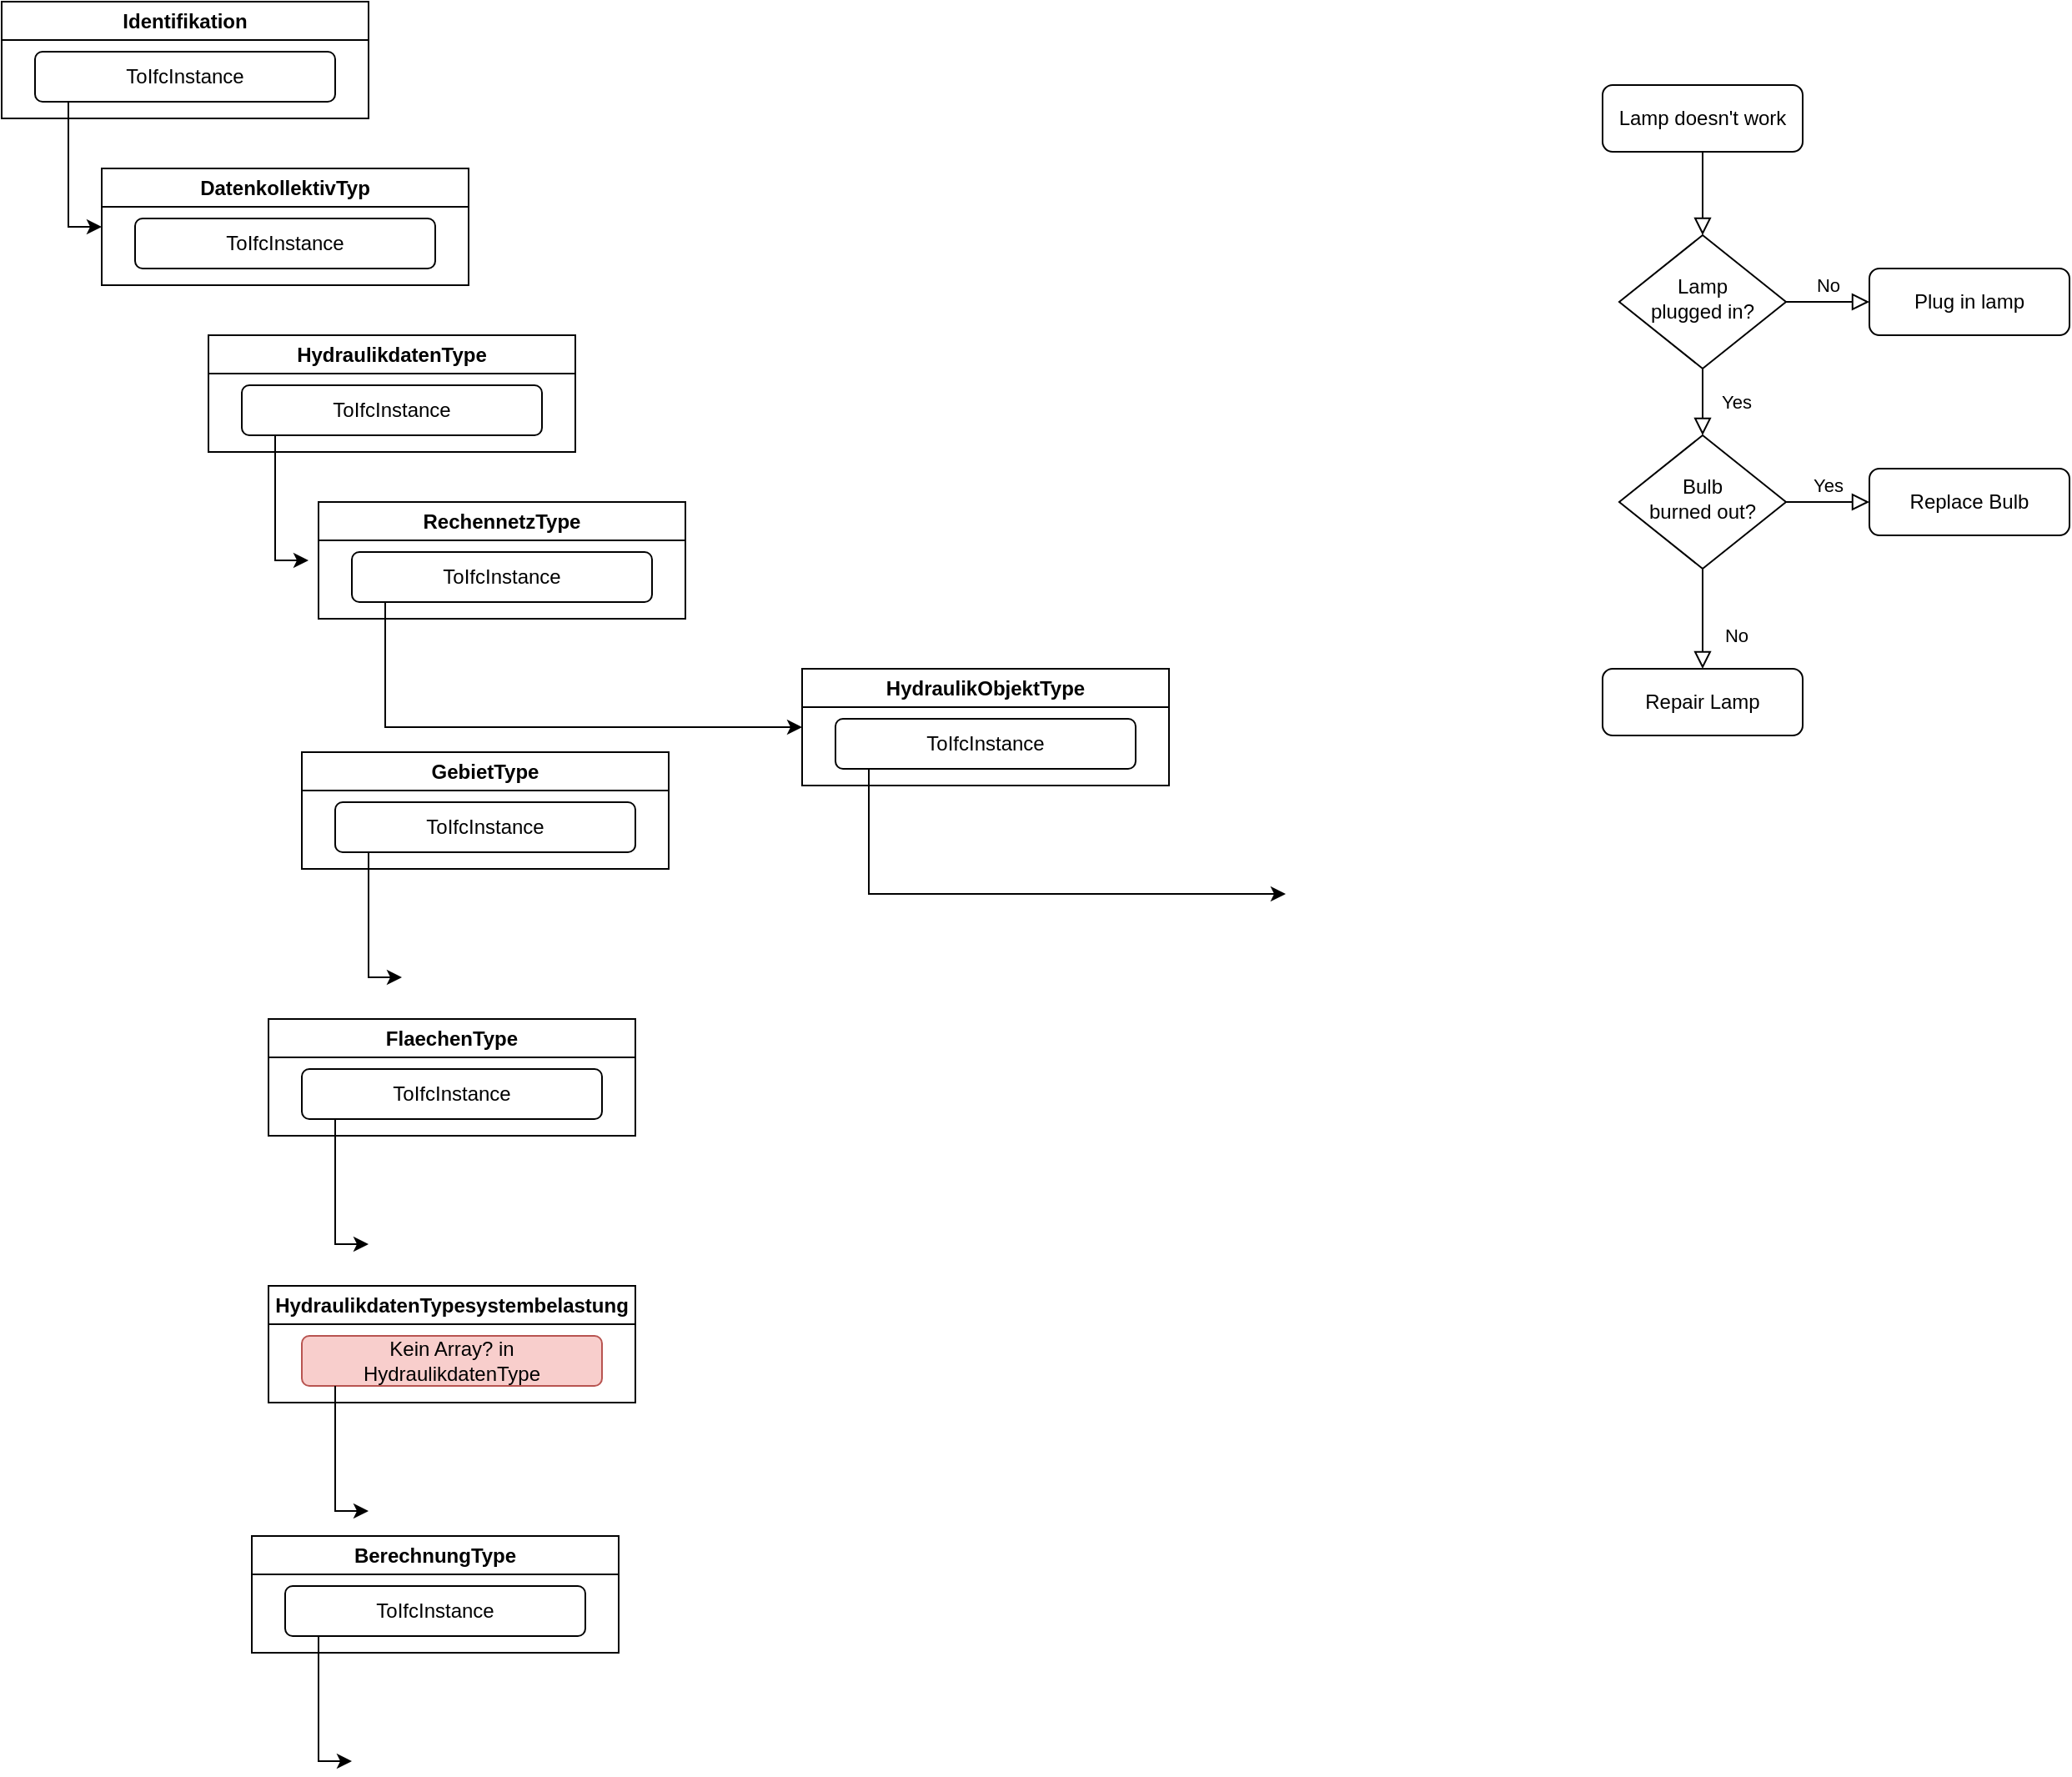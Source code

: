 <mxfile version="27.0.1">
  <diagram id="C5RBs43oDa-KdzZeNtuy" name="Page-1">
    <mxGraphModel dx="2864" dy="1160" grid="1" gridSize="10" guides="1" tooltips="1" connect="1" arrows="1" fold="1" page="1" pageScale="1" pageWidth="827" pageHeight="1169" math="0" shadow="0">
      <root>
        <mxCell id="WIyWlLk6GJQsqaUBKTNV-0" />
        <mxCell id="WIyWlLk6GJQsqaUBKTNV-1" parent="WIyWlLk6GJQsqaUBKTNV-0" />
        <mxCell id="WIyWlLk6GJQsqaUBKTNV-2" value="" style="rounded=0;html=1;jettySize=auto;orthogonalLoop=1;fontSize=11;endArrow=block;endFill=0;endSize=8;strokeWidth=1;shadow=0;labelBackgroundColor=none;edgeStyle=orthogonalEdgeStyle;" parent="WIyWlLk6GJQsqaUBKTNV-1" source="WIyWlLk6GJQsqaUBKTNV-3" target="WIyWlLk6GJQsqaUBKTNV-6" edge="1">
          <mxGeometry relative="1" as="geometry" />
        </mxCell>
        <mxCell id="WIyWlLk6GJQsqaUBKTNV-3" value="Lamp doesn&#39;t work" style="rounded=1;whiteSpace=wrap;html=1;fontSize=12;glass=0;strokeWidth=1;shadow=0;" parent="WIyWlLk6GJQsqaUBKTNV-1" vertex="1">
          <mxGeometry x="160" y="80" width="120" height="40" as="geometry" />
        </mxCell>
        <mxCell id="WIyWlLk6GJQsqaUBKTNV-4" value="Yes" style="rounded=0;html=1;jettySize=auto;orthogonalLoop=1;fontSize=11;endArrow=block;endFill=0;endSize=8;strokeWidth=1;shadow=0;labelBackgroundColor=none;edgeStyle=orthogonalEdgeStyle;" parent="WIyWlLk6GJQsqaUBKTNV-1" source="WIyWlLk6GJQsqaUBKTNV-6" target="WIyWlLk6GJQsqaUBKTNV-10" edge="1">
          <mxGeometry y="20" relative="1" as="geometry">
            <mxPoint as="offset" />
          </mxGeometry>
        </mxCell>
        <mxCell id="WIyWlLk6GJQsqaUBKTNV-5" value="No" style="edgeStyle=orthogonalEdgeStyle;rounded=0;html=1;jettySize=auto;orthogonalLoop=1;fontSize=11;endArrow=block;endFill=0;endSize=8;strokeWidth=1;shadow=0;labelBackgroundColor=none;" parent="WIyWlLk6GJQsqaUBKTNV-1" source="WIyWlLk6GJQsqaUBKTNV-6" target="WIyWlLk6GJQsqaUBKTNV-7" edge="1">
          <mxGeometry y="10" relative="1" as="geometry">
            <mxPoint as="offset" />
          </mxGeometry>
        </mxCell>
        <mxCell id="WIyWlLk6GJQsqaUBKTNV-6" value="Lamp&lt;br&gt;plugged in?" style="rhombus;whiteSpace=wrap;html=1;shadow=0;fontFamily=Helvetica;fontSize=12;align=center;strokeWidth=1;spacing=6;spacingTop=-4;" parent="WIyWlLk6GJQsqaUBKTNV-1" vertex="1">
          <mxGeometry x="170" y="170" width="100" height="80" as="geometry" />
        </mxCell>
        <mxCell id="WIyWlLk6GJQsqaUBKTNV-7" value="Plug in lamp" style="rounded=1;whiteSpace=wrap;html=1;fontSize=12;glass=0;strokeWidth=1;shadow=0;" parent="WIyWlLk6GJQsqaUBKTNV-1" vertex="1">
          <mxGeometry x="320" y="190" width="120" height="40" as="geometry" />
        </mxCell>
        <mxCell id="WIyWlLk6GJQsqaUBKTNV-8" value="No" style="rounded=0;html=1;jettySize=auto;orthogonalLoop=1;fontSize=11;endArrow=block;endFill=0;endSize=8;strokeWidth=1;shadow=0;labelBackgroundColor=none;edgeStyle=orthogonalEdgeStyle;" parent="WIyWlLk6GJQsqaUBKTNV-1" source="WIyWlLk6GJQsqaUBKTNV-10" target="WIyWlLk6GJQsqaUBKTNV-11" edge="1">
          <mxGeometry x="0.333" y="20" relative="1" as="geometry">
            <mxPoint as="offset" />
          </mxGeometry>
        </mxCell>
        <mxCell id="WIyWlLk6GJQsqaUBKTNV-9" value="Yes" style="edgeStyle=orthogonalEdgeStyle;rounded=0;html=1;jettySize=auto;orthogonalLoop=1;fontSize=11;endArrow=block;endFill=0;endSize=8;strokeWidth=1;shadow=0;labelBackgroundColor=none;" parent="WIyWlLk6GJQsqaUBKTNV-1" source="WIyWlLk6GJQsqaUBKTNV-10" target="WIyWlLk6GJQsqaUBKTNV-12" edge="1">
          <mxGeometry y="10" relative="1" as="geometry">
            <mxPoint as="offset" />
          </mxGeometry>
        </mxCell>
        <mxCell id="WIyWlLk6GJQsqaUBKTNV-10" value="Bulb&lt;br&gt;burned out?" style="rhombus;whiteSpace=wrap;html=1;shadow=0;fontFamily=Helvetica;fontSize=12;align=center;strokeWidth=1;spacing=6;spacingTop=-4;" parent="WIyWlLk6GJQsqaUBKTNV-1" vertex="1">
          <mxGeometry x="170" y="290" width="100" height="80" as="geometry" />
        </mxCell>
        <mxCell id="WIyWlLk6GJQsqaUBKTNV-11" value="Repair Lamp" style="rounded=1;whiteSpace=wrap;html=1;fontSize=12;glass=0;strokeWidth=1;shadow=0;" parent="WIyWlLk6GJQsqaUBKTNV-1" vertex="1">
          <mxGeometry x="160" y="430" width="120" height="40" as="geometry" />
        </mxCell>
        <mxCell id="WIyWlLk6GJQsqaUBKTNV-12" value="Replace Bulb" style="rounded=1;whiteSpace=wrap;html=1;fontSize=12;glass=0;strokeWidth=1;shadow=0;" parent="WIyWlLk6GJQsqaUBKTNV-1" vertex="1">
          <mxGeometry x="320" y="310" width="120" height="40" as="geometry" />
        </mxCell>
        <mxCell id="Y7cw4CY2JgSgQnjSolrv-0" value="Identifikation" style="swimlane;whiteSpace=wrap;html=1;" vertex="1" parent="WIyWlLk6GJQsqaUBKTNV-1">
          <mxGeometry x="-800" y="30" width="220" height="70" as="geometry" />
        </mxCell>
        <mxCell id="Y7cw4CY2JgSgQnjSolrv-1" value="ToIfcInstance" style="rounded=1;whiteSpace=wrap;html=1;fontSize=12;glass=0;strokeWidth=1;shadow=0;" vertex="1" parent="Y7cw4CY2JgSgQnjSolrv-0">
          <mxGeometry x="20" y="30" width="180" height="30" as="geometry" />
        </mxCell>
        <mxCell id="Y7cw4CY2JgSgQnjSolrv-2" value="DatenkollektivTyp" style="swimlane;whiteSpace=wrap;html=1;" vertex="1" parent="WIyWlLk6GJQsqaUBKTNV-1">
          <mxGeometry x="-740" y="130" width="220" height="70" as="geometry" />
        </mxCell>
        <mxCell id="Y7cw4CY2JgSgQnjSolrv-3" value="ToIfcInstance" style="rounded=1;whiteSpace=wrap;html=1;fontSize=12;glass=0;strokeWidth=1;shadow=0;" vertex="1" parent="Y7cw4CY2JgSgQnjSolrv-2">
          <mxGeometry x="20" y="30" width="180" height="30" as="geometry" />
        </mxCell>
        <mxCell id="Y7cw4CY2JgSgQnjSolrv-4" value="" style="endArrow=classic;html=1;rounded=0;entryX=0;entryY=0.5;entryDx=0;entryDy=0;edgeStyle=orthogonalEdgeStyle;" edge="1" parent="WIyWlLk6GJQsqaUBKTNV-1" target="Y7cw4CY2JgSgQnjSolrv-2">
          <mxGeometry width="50" height="50" relative="1" as="geometry">
            <mxPoint x="-760" y="90" as="sourcePoint" />
            <mxPoint x="-430" y="110" as="targetPoint" />
            <Array as="points">
              <mxPoint x="-760" y="165" />
            </Array>
          </mxGeometry>
        </mxCell>
        <mxCell id="Y7cw4CY2JgSgQnjSolrv-5" value="HydraulikdatenType" style="swimlane;whiteSpace=wrap;html=1;" vertex="1" parent="WIyWlLk6GJQsqaUBKTNV-1">
          <mxGeometry x="-676" y="230" width="220" height="70" as="geometry" />
        </mxCell>
        <mxCell id="Y7cw4CY2JgSgQnjSolrv-6" value="ToIfcInstance" style="rounded=1;whiteSpace=wrap;html=1;fontSize=12;glass=0;strokeWidth=1;shadow=0;" vertex="1" parent="Y7cw4CY2JgSgQnjSolrv-5">
          <mxGeometry x="20" y="30" width="180" height="30" as="geometry" />
        </mxCell>
        <mxCell id="Y7cw4CY2JgSgQnjSolrv-7" value="" style="endArrow=classic;html=1;rounded=0;entryX=0;entryY=0.5;entryDx=0;entryDy=0;edgeStyle=orthogonalEdgeStyle;" edge="1" parent="WIyWlLk6GJQsqaUBKTNV-1">
          <mxGeometry width="50" height="50" relative="1" as="geometry">
            <mxPoint x="-636" y="290" as="sourcePoint" />
            <mxPoint x="-616" y="365" as="targetPoint" />
            <Array as="points">
              <mxPoint x="-636" y="365" />
            </Array>
          </mxGeometry>
        </mxCell>
        <mxCell id="Y7cw4CY2JgSgQnjSolrv-8" value="RechennetzType" style="swimlane;whiteSpace=wrap;html=1;" vertex="1" parent="WIyWlLk6GJQsqaUBKTNV-1">
          <mxGeometry x="-610" y="330" width="220" height="70" as="geometry" />
        </mxCell>
        <mxCell id="Y7cw4CY2JgSgQnjSolrv-9" value="ToIfcInstance" style="rounded=1;whiteSpace=wrap;html=1;fontSize=12;glass=0;strokeWidth=1;shadow=0;" vertex="1" parent="Y7cw4CY2JgSgQnjSolrv-8">
          <mxGeometry x="20" y="30" width="180" height="30" as="geometry" />
        </mxCell>
        <mxCell id="Y7cw4CY2JgSgQnjSolrv-10" value="" style="endArrow=classic;html=1;rounded=0;edgeStyle=orthogonalEdgeStyle;" edge="1" parent="WIyWlLk6GJQsqaUBKTNV-1">
          <mxGeometry width="50" height="50" relative="1" as="geometry">
            <mxPoint x="-570" y="390" as="sourcePoint" />
            <mxPoint x="-320" y="465" as="targetPoint" />
            <Array as="points">
              <mxPoint x="-570" y="465" />
            </Array>
          </mxGeometry>
        </mxCell>
        <mxCell id="Y7cw4CY2JgSgQnjSolrv-11" value="GebietType" style="swimlane;whiteSpace=wrap;html=1;" vertex="1" parent="WIyWlLk6GJQsqaUBKTNV-1">
          <mxGeometry x="-620" y="480" width="220" height="70" as="geometry" />
        </mxCell>
        <mxCell id="Y7cw4CY2JgSgQnjSolrv-12" value="ToIfcInstance" style="rounded=1;whiteSpace=wrap;html=1;fontSize=12;glass=0;strokeWidth=1;shadow=0;" vertex="1" parent="Y7cw4CY2JgSgQnjSolrv-11">
          <mxGeometry x="20" y="30" width="180" height="30" as="geometry" />
        </mxCell>
        <mxCell id="Y7cw4CY2JgSgQnjSolrv-13" value="" style="endArrow=classic;html=1;rounded=0;entryX=0;entryY=0.5;entryDx=0;entryDy=0;edgeStyle=orthogonalEdgeStyle;" edge="1" parent="WIyWlLk6GJQsqaUBKTNV-1">
          <mxGeometry width="50" height="50" relative="1" as="geometry">
            <mxPoint x="-580" y="540" as="sourcePoint" />
            <mxPoint x="-560" y="615" as="targetPoint" />
            <Array as="points">
              <mxPoint x="-580" y="615" />
            </Array>
          </mxGeometry>
        </mxCell>
        <mxCell id="Y7cw4CY2JgSgQnjSolrv-14" value="FlaechenType" style="swimlane;whiteSpace=wrap;html=1;" vertex="1" parent="WIyWlLk6GJQsqaUBKTNV-1">
          <mxGeometry x="-640" y="640" width="220" height="70" as="geometry" />
        </mxCell>
        <mxCell id="Y7cw4CY2JgSgQnjSolrv-15" value="ToIfcInstance" style="rounded=1;whiteSpace=wrap;html=1;fontSize=12;glass=0;strokeWidth=1;shadow=0;" vertex="1" parent="Y7cw4CY2JgSgQnjSolrv-14">
          <mxGeometry x="20" y="30" width="180" height="30" as="geometry" />
        </mxCell>
        <mxCell id="Y7cw4CY2JgSgQnjSolrv-16" value="" style="endArrow=classic;html=1;rounded=0;entryX=0;entryY=0.5;entryDx=0;entryDy=0;edgeStyle=orthogonalEdgeStyle;" edge="1" parent="WIyWlLk6GJQsqaUBKTNV-1">
          <mxGeometry width="50" height="50" relative="1" as="geometry">
            <mxPoint x="-600" y="700" as="sourcePoint" />
            <mxPoint x="-580" y="775" as="targetPoint" />
            <Array as="points">
              <mxPoint x="-600" y="775" />
            </Array>
          </mxGeometry>
        </mxCell>
        <mxCell id="Y7cw4CY2JgSgQnjSolrv-17" value="HydraulikdatenTypesystembelastung" style="swimlane;whiteSpace=wrap;html=1;" vertex="1" parent="WIyWlLk6GJQsqaUBKTNV-1">
          <mxGeometry x="-640" y="800" width="220" height="70" as="geometry" />
        </mxCell>
        <mxCell id="Y7cw4CY2JgSgQnjSolrv-18" value="Kein Array? in HydraulikdatenType" style="rounded=1;whiteSpace=wrap;html=1;fontSize=12;glass=0;strokeWidth=1;shadow=0;fillColor=#f8cecc;strokeColor=#b85450;" vertex="1" parent="Y7cw4CY2JgSgQnjSolrv-17">
          <mxGeometry x="20" y="30" width="180" height="30" as="geometry" />
        </mxCell>
        <mxCell id="Y7cw4CY2JgSgQnjSolrv-19" value="" style="endArrow=classic;html=1;rounded=0;entryX=0;entryY=0.5;entryDx=0;entryDy=0;edgeStyle=orthogonalEdgeStyle;" edge="1" parent="WIyWlLk6GJQsqaUBKTNV-1">
          <mxGeometry width="50" height="50" relative="1" as="geometry">
            <mxPoint x="-600" y="860" as="sourcePoint" />
            <mxPoint x="-580" y="935" as="targetPoint" />
            <Array as="points">
              <mxPoint x="-600" y="935" />
            </Array>
          </mxGeometry>
        </mxCell>
        <mxCell id="Y7cw4CY2JgSgQnjSolrv-25" value="BerechnungType" style="swimlane;whiteSpace=wrap;html=1;" vertex="1" parent="WIyWlLk6GJQsqaUBKTNV-1">
          <mxGeometry x="-650" y="950" width="220" height="70" as="geometry" />
        </mxCell>
        <mxCell id="Y7cw4CY2JgSgQnjSolrv-26" value="ToIfcInstance" style="rounded=1;whiteSpace=wrap;html=1;fontSize=12;glass=0;strokeWidth=1;shadow=0;" vertex="1" parent="Y7cw4CY2JgSgQnjSolrv-25">
          <mxGeometry x="20" y="30" width="180" height="30" as="geometry" />
        </mxCell>
        <mxCell id="Y7cw4CY2JgSgQnjSolrv-27" value="" style="endArrow=classic;html=1;rounded=0;entryX=0;entryY=0.5;entryDx=0;entryDy=0;edgeStyle=orthogonalEdgeStyle;" edge="1" parent="WIyWlLk6GJQsqaUBKTNV-1">
          <mxGeometry width="50" height="50" relative="1" as="geometry">
            <mxPoint x="-610" y="1010" as="sourcePoint" />
            <mxPoint x="-590" y="1085" as="targetPoint" />
            <Array as="points">
              <mxPoint x="-610" y="1085" />
            </Array>
          </mxGeometry>
        </mxCell>
        <mxCell id="Y7cw4CY2JgSgQnjSolrv-28" value="HydraulikObjektType" style="swimlane;whiteSpace=wrap;html=1;" vertex="1" parent="WIyWlLk6GJQsqaUBKTNV-1">
          <mxGeometry x="-320" y="430" width="220" height="70" as="geometry" />
        </mxCell>
        <mxCell id="Y7cw4CY2JgSgQnjSolrv-29" value="ToIfcInstance" style="rounded=1;whiteSpace=wrap;html=1;fontSize=12;glass=0;strokeWidth=1;shadow=0;" vertex="1" parent="Y7cw4CY2JgSgQnjSolrv-28">
          <mxGeometry x="20" y="30" width="180" height="30" as="geometry" />
        </mxCell>
        <mxCell id="Y7cw4CY2JgSgQnjSolrv-30" value="" style="endArrow=classic;html=1;rounded=0;edgeStyle=orthogonalEdgeStyle;" edge="1" parent="WIyWlLk6GJQsqaUBKTNV-1">
          <mxGeometry width="50" height="50" relative="1" as="geometry">
            <mxPoint x="-280" y="490" as="sourcePoint" />
            <mxPoint x="-30" y="565" as="targetPoint" />
            <Array as="points">
              <mxPoint x="-280" y="565" />
            </Array>
          </mxGeometry>
        </mxCell>
      </root>
    </mxGraphModel>
  </diagram>
</mxfile>
